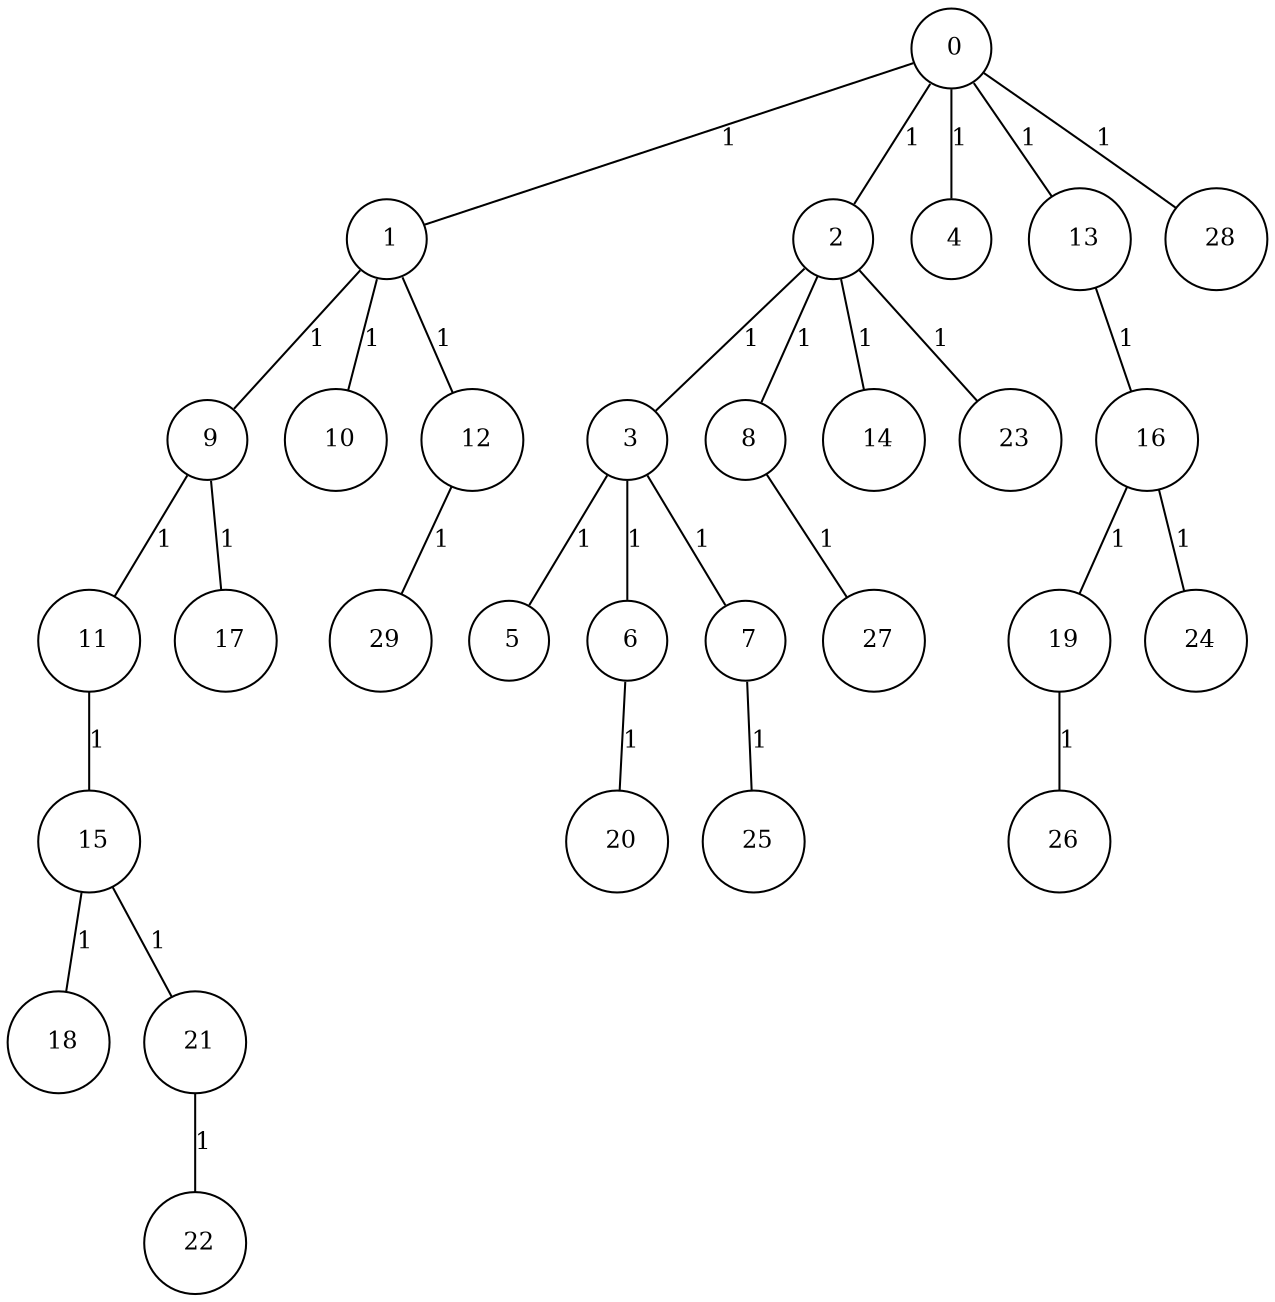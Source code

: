 graph G {
size="8.5,11;"
ratio = "expand;"
fixedsize="true;"
overlap="scale;"
node[shape=circle,width=.12,hight=.12,fontsize=12]
edge[fontsize=12]

0[label=" 0" color=black, pos="2.9890589,0.29769085!"];
1[label=" 1" color=black, pos="2.3606103,2.9226584!"];
2[label=" 2" color=black, pos="0.67412881,2.1668371!"];
3[label=" 3" color=black, pos="1.3168843,2.4443792!"];
4[label=" 4" color=black, pos="2.3252061,2.7704067!"];
5[label=" 5" color=black, pos="0.7265746,0.49529655!"];
6[label=" 6" color=black, pos="0.30027455,1.2889566!"];
7[label=" 7" color=black, pos="2.5260612,2.9050964!"];
8[label=" 8" color=black, pos="1.1524134,0.63434403!"];
9[label=" 9" color=black, pos="2.126579,0.012301262!"];
10[label=" 10" color=black, pos="1.1297374,0.58412122!"];
11[label=" 11" color=black, pos="1.0620666,2.1024344!"];
12[label=" 12" color=black, pos="1.771578,2.3073665!"];
13[label=" 13" color=black, pos="0.84040947,0.78098721!"];
14[label=" 14" color=black, pos="1.9053462,2.4908915!"];
15[label=" 15" color=black, pos="1.8807348,2.9465275!"];
16[label=" 16" color=black, pos="1.5987752,1.5461718!"];
17[label=" 17" color=black, pos="2.1378739,2.5260619!"];
18[label=" 18" color=black, pos="2.7376114,1.714233!"];
19[label=" 19" color=black, pos="0.13868355,1.1869507!"];
20[label=" 20" color=black, pos="0.68950854,2.4084142!"];
21[label=" 21" color=black, pos="1.2969802,0.67060203!"];
22[label=" 22" color=black, pos="2.2593451,2.6337338!"];
23[label=" 23" color=black, pos="2.5574815,0.1732281!"];
24[label=" 24" color=black, pos="0.16113282,0.88161084!"];
25[label=" 25" color=black, pos="0.27787299,1.5666181!"];
26[label=" 26" color=black, pos="0.51785596,2.8151624!"];
27[label=" 27" color=black, pos="2.0975185,0.56680106!"];
28[label=" 28" color=black, pos="0.49643018,1.316945!"];
29[label=" 29" color=black, pos="0.16461658,0.99573674!"];
0--1[label="1"]
0--2[label="1"]
0--4[label="1"]
0--13[label="1"]
0--28[label="1"]
1--9[label="1"]
1--10[label="1"]
1--12[label="1"]
2--3[label="1"]
2--8[label="1"]
2--14[label="1"]
2--23[label="1"]
3--5[label="1"]
3--6[label="1"]
3--7[label="1"]
6--20[label="1"]
7--25[label="1"]
8--27[label="1"]
9--11[label="1"]
9--17[label="1"]
11--15[label="1"]
12--29[label="1"]
13--16[label="1"]
15--18[label="1"]
15--21[label="1"]
16--19[label="1"]
16--24[label="1"]
19--26[label="1"]
21--22[label="1"]

}
